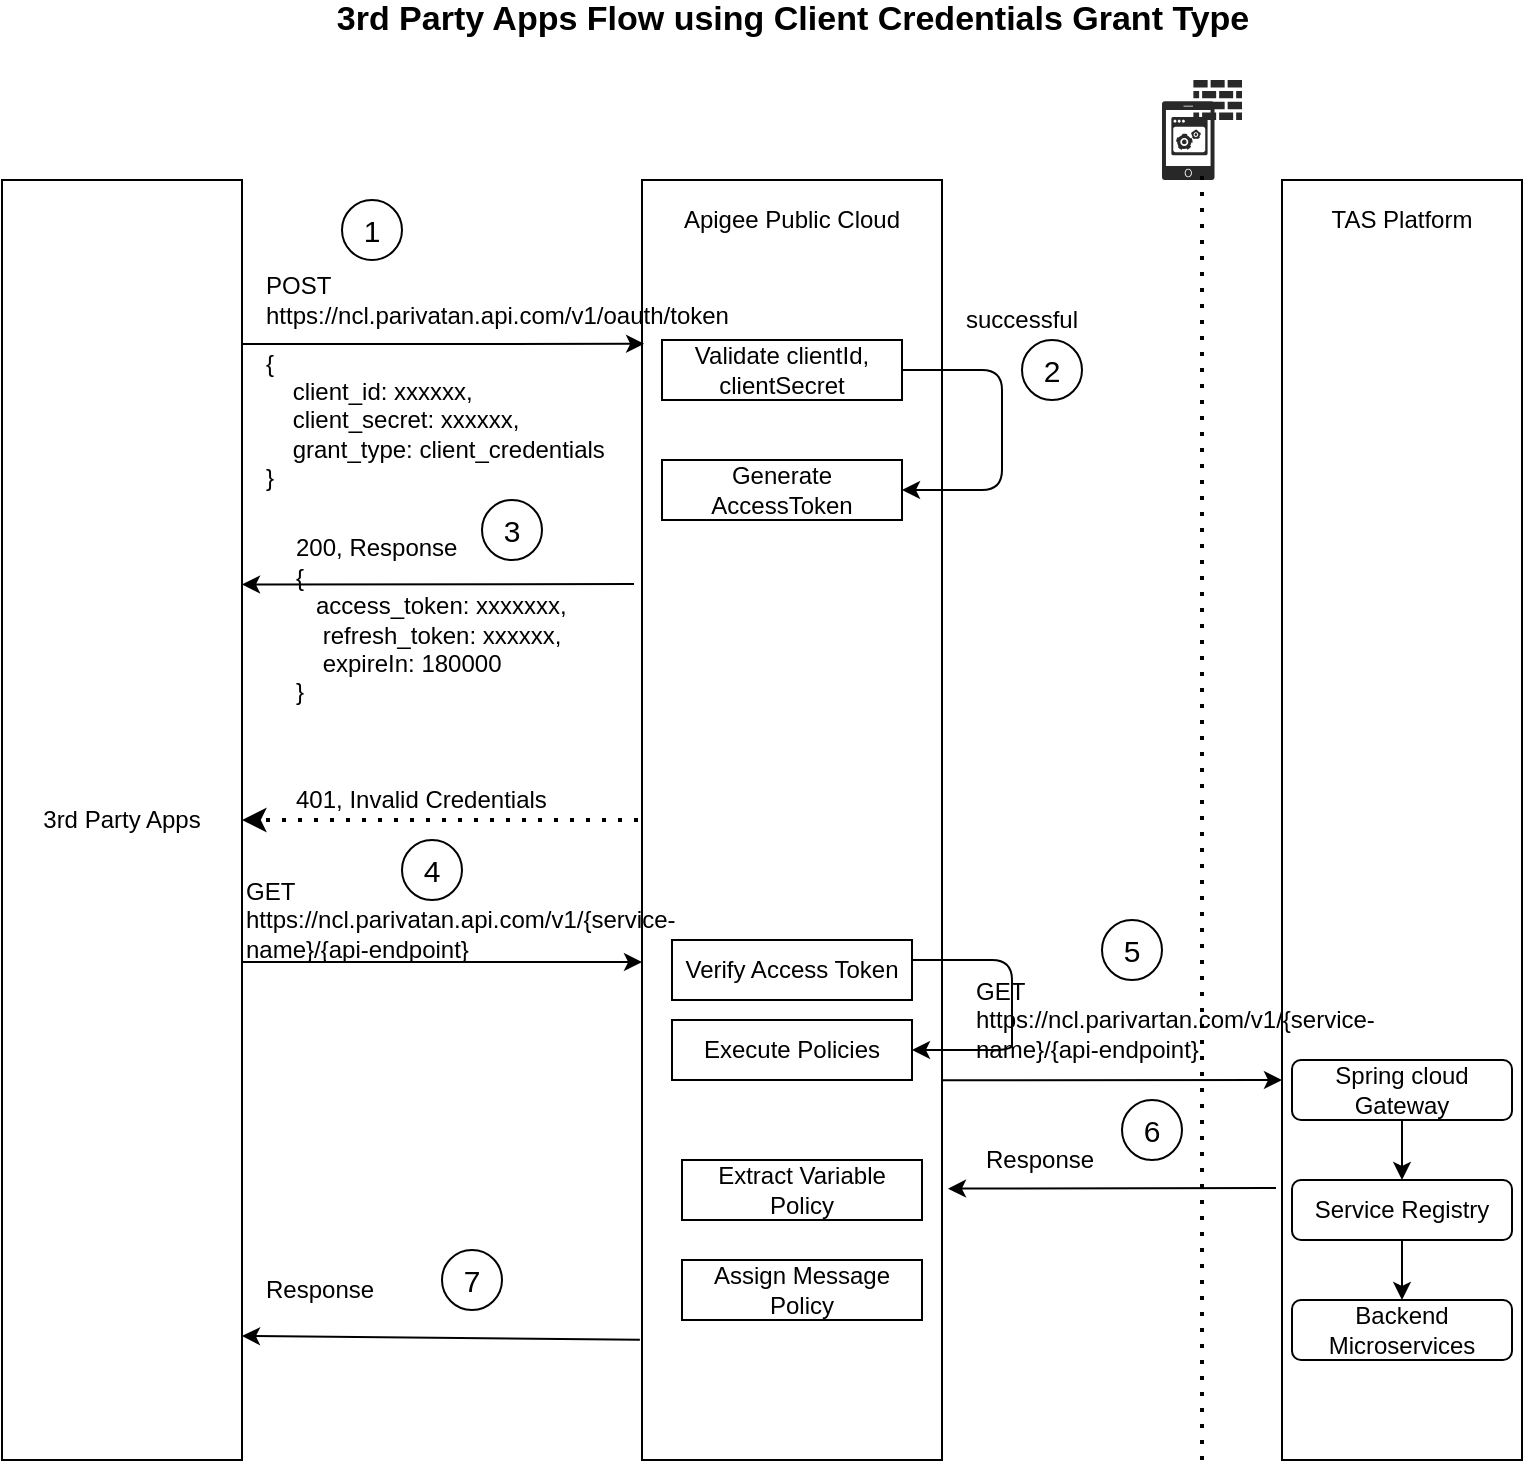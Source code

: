 <mxfile version="13.6.3" type="device"><diagram id="d4BNlLBKD5wZl2NfIT37" name="Page-1"><mxGraphModel dx="1422" dy="762" grid="1" gridSize="10" guides="1" tooltips="1" connect="1" arrows="1" fold="1" page="1" pageScale="1" pageWidth="850" pageHeight="1100" math="0" shadow="0"><root><mxCell id="0"/><mxCell id="1" parent="0"/><mxCell id="SWtSBXatYpY3Oztjl51v-1" value="3rd Party Apps" style="rounded=0;whiteSpace=wrap;html=1;" vertex="1" parent="1"><mxGeometry x="40" y="200" width="120" height="640" as="geometry"/></mxCell><mxCell id="SWtSBXatYpY3Oztjl51v-2" value="" style="rounded=0;whiteSpace=wrap;html=1;" vertex="1" parent="1"><mxGeometry x="360" y="200" width="150" height="640" as="geometry"/></mxCell><mxCell id="SWtSBXatYpY3Oztjl51v-3" value="Apigee Public Cloud" style="text;html=1;strokeColor=none;fillColor=none;align=center;verticalAlign=middle;whiteSpace=wrap;rounded=0;" vertex="1" parent="1"><mxGeometry x="370" y="210" width="130" height="20" as="geometry"/></mxCell><mxCell id="SWtSBXatYpY3Oztjl51v-4" value="" style="rounded=0;whiteSpace=wrap;html=1;" vertex="1" parent="1"><mxGeometry x="680" y="200" width="120" height="640" as="geometry"/></mxCell><mxCell id="SWtSBXatYpY3Oztjl51v-5" value="TAS Platform" style="text;html=1;strokeColor=none;fillColor=none;align=center;verticalAlign=middle;whiteSpace=wrap;rounded=0;" vertex="1" parent="1"><mxGeometry x="690" y="210" width="100" height="20" as="geometry"/></mxCell><mxCell id="SWtSBXatYpY3Oztjl51v-6" value="" style="verticalLabelPosition=bottom;html=1;fillColor=#282828;strokeColor=none;verticalAlign=top;pointerEvents=1;align=center;shape=mxgraph.cisco_safe.security_icons.waf;" vertex="1" parent="1"><mxGeometry x="620" y="150" width="40" height="50" as="geometry"/></mxCell><mxCell id="SWtSBXatYpY3Oztjl51v-7" value="" style="endArrow=none;dashed=1;html=1;dashPattern=1 3;strokeWidth=2;" edge="1" parent="1"><mxGeometry width="50" height="50" relative="1" as="geometry"><mxPoint x="640" y="840" as="sourcePoint"/><mxPoint x="640" y="195" as="targetPoint"/><Array as="points"/></mxGeometry></mxCell><mxCell id="SWtSBXatYpY3Oztjl51v-8" value="Spring cloud Gateway" style="rounded=1;whiteSpace=wrap;html=1;" vertex="1" parent="1"><mxGeometry x="685" y="640" width="110" height="30" as="geometry"/></mxCell><mxCell id="SWtSBXatYpY3Oztjl51v-9" value="" style="endArrow=classic;html=1;entryX=0.007;entryY=0.128;entryDx=0;entryDy=0;entryPerimeter=0;" edge="1" parent="1" target="SWtSBXatYpY3Oztjl51v-2"><mxGeometry width="50" height="50" relative="1" as="geometry"><mxPoint x="160" y="282" as="sourcePoint"/><mxPoint x="450" y="450" as="targetPoint"/></mxGeometry></mxCell><mxCell id="SWtSBXatYpY3Oztjl51v-10" value="POST&lt;br&gt;https://ncl.parivatan.api.com/v1/oauth/token" style="text;html=1;strokeColor=none;fillColor=none;align=left;verticalAlign=middle;whiteSpace=wrap;rounded=0;" vertex="1" parent="1"><mxGeometry x="170" y="240" width="180" height="40" as="geometry"/></mxCell><mxCell id="SWtSBXatYpY3Oztjl51v-11" value="{&lt;br&gt;&amp;nbsp; &amp;nbsp; client_id: xxxxxx,&lt;br&gt;&amp;nbsp; &amp;nbsp; client_secret: xxxxxx,&lt;br&gt;&amp;nbsp; &amp;nbsp; grant_type: client_credentials&lt;br&gt;}" style="text;html=1;strokeColor=none;fillColor=none;align=left;verticalAlign=middle;whiteSpace=wrap;rounded=0;" vertex="1" parent="1"><mxGeometry x="170" y="300" width="180" height="40" as="geometry"/></mxCell><mxCell id="SWtSBXatYpY3Oztjl51v-12" value="Validate clientId, clientSecret" style="rounded=0;whiteSpace=wrap;html=1;" vertex="1" parent="1"><mxGeometry x="370" y="280" width="120" height="30" as="geometry"/></mxCell><mxCell id="SWtSBXatYpY3Oztjl51v-13" value="Generate AccessToken" style="rounded=0;whiteSpace=wrap;html=1;" vertex="1" parent="1"><mxGeometry x="370" y="340" width="120" height="30" as="geometry"/></mxCell><mxCell id="SWtSBXatYpY3Oztjl51v-14" value="" style="endArrow=classic;html=1;exitX=1;exitY=0.5;exitDx=0;exitDy=0;entryX=1;entryY=0.5;entryDx=0;entryDy=0;" edge="1" parent="1" source="SWtSBXatYpY3Oztjl51v-12" target="SWtSBXatYpY3Oztjl51v-13"><mxGeometry width="50" height="50" relative="1" as="geometry"><mxPoint x="400" y="460" as="sourcePoint"/><mxPoint x="540" y="360" as="targetPoint"/><Array as="points"><mxPoint x="540" y="295"/><mxPoint x="540" y="355"/></Array></mxGeometry></mxCell><mxCell id="SWtSBXatYpY3Oztjl51v-15" value="successful" style="text;html=1;strokeColor=none;fillColor=none;align=left;verticalAlign=middle;whiteSpace=wrap;rounded=0;" vertex="1" parent="1"><mxGeometry x="520" y="260" width="70" height="20" as="geometry"/></mxCell><mxCell id="SWtSBXatYpY3Oztjl51v-16" value="" style="endArrow=classic;dashed=1;html=1;dashPattern=1 3;strokeWidth=2;entryX=1;entryY=0.5;entryDx=0;entryDy=0;" edge="1" parent="1" target="SWtSBXatYpY3Oztjl51v-1"><mxGeometry width="50" height="50" relative="1" as="geometry"><mxPoint x="358" y="520" as="sourcePoint"/><mxPoint x="180" y="590" as="targetPoint"/></mxGeometry></mxCell><mxCell id="SWtSBXatYpY3Oztjl51v-17" value="" style="endArrow=classic;html=1;entryX=1;entryY=0.316;entryDx=0;entryDy=0;entryPerimeter=0;" edge="1" parent="1" target="SWtSBXatYpY3Oztjl51v-1"><mxGeometry width="50" height="50" relative="1" as="geometry"><mxPoint x="356" y="402" as="sourcePoint"/><mxPoint x="450" y="420" as="targetPoint"/></mxGeometry></mxCell><mxCell id="SWtSBXatYpY3Oztjl51v-18" value="200, Response&lt;br&gt;{&lt;br&gt;&amp;nbsp; &amp;nbsp;access_token: xxxxxxx,&lt;br&gt;&amp;nbsp; &amp;nbsp; refresh_token: xxxxxx,&lt;br&gt;&amp;nbsp; &amp;nbsp; expireIn: 180000&lt;br&gt;}" style="text;html=1;strokeColor=none;fillColor=none;align=left;verticalAlign=middle;whiteSpace=wrap;rounded=0;" vertex="1" parent="1"><mxGeometry x="185" y="410" width="150" height="20" as="geometry"/></mxCell><mxCell id="SWtSBXatYpY3Oztjl51v-20" value="401, Invalid Credentials" style="text;html=1;strokeColor=none;fillColor=none;align=left;verticalAlign=middle;whiteSpace=wrap;rounded=0;" vertex="1" parent="1"><mxGeometry x="185" y="500" width="150" height="20" as="geometry"/></mxCell><mxCell id="SWtSBXatYpY3Oztjl51v-21" value="&lt;font style=&quot;font-size: 15px&quot;&gt;1&lt;/font&gt;" style="ellipse;whiteSpace=wrap;html=1;" vertex="1" parent="1"><mxGeometry x="210" y="210" width="30" height="30" as="geometry"/></mxCell><mxCell id="SWtSBXatYpY3Oztjl51v-22" value="&lt;font style=&quot;font-size: 15px&quot;&gt;2&lt;/font&gt;" style="ellipse;whiteSpace=wrap;html=1;" vertex="1" parent="1"><mxGeometry x="550" y="280" width="30" height="30" as="geometry"/></mxCell><mxCell id="SWtSBXatYpY3Oztjl51v-23" value="&lt;font style=&quot;font-size: 15px&quot;&gt;3&lt;/font&gt;" style="ellipse;whiteSpace=wrap;html=1;" vertex="1" parent="1"><mxGeometry x="280" y="360" width="30" height="30" as="geometry"/></mxCell><mxCell id="SWtSBXatYpY3Oztjl51v-24" value="&lt;font style=&quot;font-size: 15px&quot;&gt;4&lt;/font&gt;" style="ellipse;whiteSpace=wrap;html=1;" vertex="1" parent="1"><mxGeometry x="240" y="530" width="30" height="30" as="geometry"/></mxCell><mxCell id="SWtSBXatYpY3Oztjl51v-25" value="" style="endArrow=classic;html=1;entryX=0;entryY=0.611;entryDx=0;entryDy=0;entryPerimeter=0;" edge="1" parent="1" target="SWtSBXatYpY3Oztjl51v-2"><mxGeometry width="50" height="50" relative="1" as="geometry"><mxPoint x="160" y="591" as="sourcePoint"/><mxPoint x="210" y="370" as="targetPoint"/></mxGeometry></mxCell><mxCell id="SWtSBXatYpY3Oztjl51v-26" value="Verify Access Token" style="rounded=0;whiteSpace=wrap;html=1;" vertex="1" parent="1"><mxGeometry x="375" y="580" width="120" height="30" as="geometry"/></mxCell><mxCell id="SWtSBXatYpY3Oztjl51v-27" value="Execute Policies" style="rounded=0;whiteSpace=wrap;html=1;" vertex="1" parent="1"><mxGeometry x="375" y="620" width="120" height="30" as="geometry"/></mxCell><mxCell id="SWtSBXatYpY3Oztjl51v-28" value="" style="endArrow=classic;html=1;exitX=1;exitY=0.5;exitDx=0;exitDy=0;entryX=1;entryY=0.5;entryDx=0;entryDy=0;" edge="1" parent="1" target="SWtSBXatYpY3Oztjl51v-27"><mxGeometry width="50" height="50" relative="1" as="geometry"><mxPoint x="495" y="590" as="sourcePoint"/><mxPoint x="495" y="650" as="targetPoint"/><Array as="points"><mxPoint x="545" y="590"/><mxPoint x="545" y="625"/><mxPoint x="545" y="635"/></Array></mxGeometry></mxCell><mxCell id="SWtSBXatYpY3Oztjl51v-29" value="" style="endArrow=classic;html=1;" edge="1" parent="1"><mxGeometry width="50" height="50" relative="1" as="geometry"><mxPoint x="510" y="650.12" as="sourcePoint"/><mxPoint x="680" y="650" as="targetPoint"/></mxGeometry></mxCell><mxCell id="SWtSBXatYpY3Oztjl51v-30" value="GET&lt;br&gt;https://ncl.parivatan.api.com/v1/{service-name}/{api-endpoint}" style="text;html=1;strokeColor=none;fillColor=none;align=left;verticalAlign=middle;whiteSpace=wrap;rounded=0;" vertex="1" parent="1"><mxGeometry x="160" y="550" width="180" height="40" as="geometry"/></mxCell><mxCell id="SWtSBXatYpY3Oztjl51v-35" style="edgeStyle=orthogonalEdgeStyle;rounded=0;orthogonalLoop=1;jettySize=auto;html=1;entryX=0.5;entryY=0;entryDx=0;entryDy=0;" edge="1" parent="1" source="SWtSBXatYpY3Oztjl51v-31" target="SWtSBXatYpY3Oztjl51v-32"><mxGeometry relative="1" as="geometry"/></mxCell><mxCell id="SWtSBXatYpY3Oztjl51v-31" value="Service Registry" style="rounded=1;whiteSpace=wrap;html=1;" vertex="1" parent="1"><mxGeometry x="685" y="700" width="110" height="30" as="geometry"/></mxCell><mxCell id="SWtSBXatYpY3Oztjl51v-32" value="Backend Microservices" style="rounded=1;whiteSpace=wrap;html=1;" vertex="1" parent="1"><mxGeometry x="685" y="760" width="110" height="30" as="geometry"/></mxCell><mxCell id="SWtSBXatYpY3Oztjl51v-33" value="" style="endArrow=classic;html=1;entryX=0.5;entryY=0;entryDx=0;entryDy=0;" edge="1" parent="1" target="SWtSBXatYpY3Oztjl51v-31"><mxGeometry width="50" height="50" relative="1" as="geometry"><mxPoint x="740" y="670" as="sourcePoint"/><mxPoint x="210" y="760" as="targetPoint"/></mxGeometry></mxCell><mxCell id="SWtSBXatYpY3Oztjl51v-36" value="" style="endArrow=classic;html=1;entryX=1.02;entryY=0.788;entryDx=0;entryDy=0;entryPerimeter=0;" edge="1" parent="1" target="SWtSBXatYpY3Oztjl51v-2"><mxGeometry width="50" height="50" relative="1" as="geometry"><mxPoint x="677" y="704" as="sourcePoint"/><mxPoint x="690" y="660" as="targetPoint"/></mxGeometry></mxCell><mxCell id="SWtSBXatYpY3Oztjl51v-37" value="Response" style="text;html=1;strokeColor=none;fillColor=none;align=left;verticalAlign=middle;whiteSpace=wrap;rounded=0;" vertex="1" parent="1"><mxGeometry x="530" y="680" width="70" height="20" as="geometry"/></mxCell><mxCell id="SWtSBXatYpY3Oztjl51v-39" value="&lt;font style=&quot;font-size: 15px&quot;&gt;5&lt;/font&gt;" style="ellipse;whiteSpace=wrap;html=1;" vertex="1" parent="1"><mxGeometry x="590" y="570" width="30" height="30" as="geometry"/></mxCell><mxCell id="SWtSBXatYpY3Oztjl51v-40" value="&lt;font style=&quot;font-size: 15px&quot;&gt;6&lt;/font&gt;" style="ellipse;whiteSpace=wrap;html=1;" vertex="1" parent="1"><mxGeometry x="600" y="660" width="30" height="30" as="geometry"/></mxCell><mxCell id="SWtSBXatYpY3Oztjl51v-41" value="" style="endArrow=classic;html=1;exitX=-0.007;exitY=0.906;exitDx=0;exitDy=0;exitPerimeter=0;" edge="1" parent="1" source="SWtSBXatYpY3Oztjl51v-2"><mxGeometry width="50" height="50" relative="1" as="geometry"><mxPoint x="360" y="740.0" as="sourcePoint"/><mxPoint x="160" y="778" as="targetPoint"/></mxGeometry></mxCell><mxCell id="SWtSBXatYpY3Oztjl51v-42" value="&lt;font style=&quot;font-size: 15px&quot;&gt;7&lt;/font&gt;" style="ellipse;whiteSpace=wrap;html=1;" vertex="1" parent="1"><mxGeometry x="260" y="735" width="30" height="30" as="geometry"/></mxCell><mxCell id="SWtSBXatYpY3Oztjl51v-43" value="Response" style="text;html=1;strokeColor=none;fillColor=none;align=left;verticalAlign=middle;whiteSpace=wrap;rounded=0;" vertex="1" parent="1"><mxGeometry x="170" y="745" width="70" height="20" as="geometry"/></mxCell><mxCell id="SWtSBXatYpY3Oztjl51v-44" value="Extract Variable Policy" style="rounded=0;whiteSpace=wrap;html=1;" vertex="1" parent="1"><mxGeometry x="380" y="690" width="120" height="30" as="geometry"/></mxCell><mxCell id="SWtSBXatYpY3Oztjl51v-45" value="Assign Message Policy" style="rounded=0;whiteSpace=wrap;html=1;" vertex="1" parent="1"><mxGeometry x="380" y="740" width="120" height="30" as="geometry"/></mxCell><mxCell id="SWtSBXatYpY3Oztjl51v-46" value="&lt;font style=&quot;font-size: 17px&quot;&gt;&lt;b&gt;3rd Party Apps Flow using Client Credentials Grant Type&lt;/b&gt;&lt;/font&gt;" style="text;html=1;strokeColor=none;fillColor=none;align=center;verticalAlign=middle;whiteSpace=wrap;rounded=0;" vertex="1" parent="1"><mxGeometry x="197.5" y="110" width="475" height="20" as="geometry"/></mxCell><mxCell id="SWtSBXatYpY3Oztjl51v-47" value="GET&lt;br&gt;https://ncl.parivartan.com/v1/{service-name}/{api-endpoint}" style="text;html=1;strokeColor=none;fillColor=none;align=left;verticalAlign=middle;whiteSpace=wrap;rounded=0;" vertex="1" parent="1"><mxGeometry x="525" y="600" width="180" height="40" as="geometry"/></mxCell></root></mxGraphModel></diagram></mxfile>